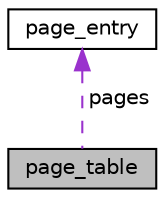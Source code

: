 digraph "page_table"
{
  edge [fontname="Helvetica",fontsize="10",labelfontname="Helvetica",labelfontsize="10"];
  node [fontname="Helvetica",fontsize="10",shape=record];
  Node1 [label="page_table",height=0.2,width=0.4,color="black", fillcolor="grey75", style="filled", fontcolor="black"];
  Node2 -> Node1 [dir="back",color="darkorchid3",fontsize="10",style="dashed",label=" pages" ,fontname="Helvetica"];
  Node2 [label="page_entry",height=0.2,width=0.4,color="black", fillcolor="white", style="filled",URL="$structpage__entry.html"];
}

